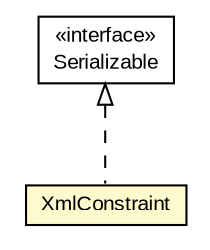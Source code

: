 #!/usr/local/bin/dot
#
# Class diagram 
# Generated by UMLGraph version R5_6-24-gf6e263 (http://www.umlgraph.org/)
#

digraph G {
	edge [fontname="arial",fontsize=10,labelfontname="arial",labelfontsize=10];
	node [fontname="arial",fontsize=10,shape=plaintext];
	nodesep=0.25;
	ranksep=0.5;
	// eu.europa.esig.dss.jaxb.detailedreport.XmlConstraint
	c803184 [label=<<table title="eu.europa.esig.dss.jaxb.detailedreport.XmlConstraint" border="0" cellborder="1" cellspacing="0" cellpadding="2" port="p" bgcolor="lemonChiffon" href="./XmlConstraint.html">
		<tr><td><table border="0" cellspacing="0" cellpadding="1">
<tr><td align="center" balign="center"> XmlConstraint </td></tr>
		</table></td></tr>
		</table>>, URL="./XmlConstraint.html", fontname="arial", fontcolor="black", fontsize=10.0];
	//eu.europa.esig.dss.jaxb.detailedreport.XmlConstraint implements java.io.Serializable
	c803766:p -> c803184:p [dir=back,arrowtail=empty,style=dashed];
	// java.io.Serializable
	c803766 [label=<<table title="java.io.Serializable" border="0" cellborder="1" cellspacing="0" cellpadding="2" port="p" href="http://java.sun.com/j2se/1.4.2/docs/api/java/io/Serializable.html">
		<tr><td><table border="0" cellspacing="0" cellpadding="1">
<tr><td align="center" balign="center"> &#171;interface&#187; </td></tr>
<tr><td align="center" balign="center"> Serializable </td></tr>
		</table></td></tr>
		</table>>, URL="http://java.sun.com/j2se/1.4.2/docs/api/java/io/Serializable.html", fontname="arial", fontcolor="black", fontsize=10.0];
}

